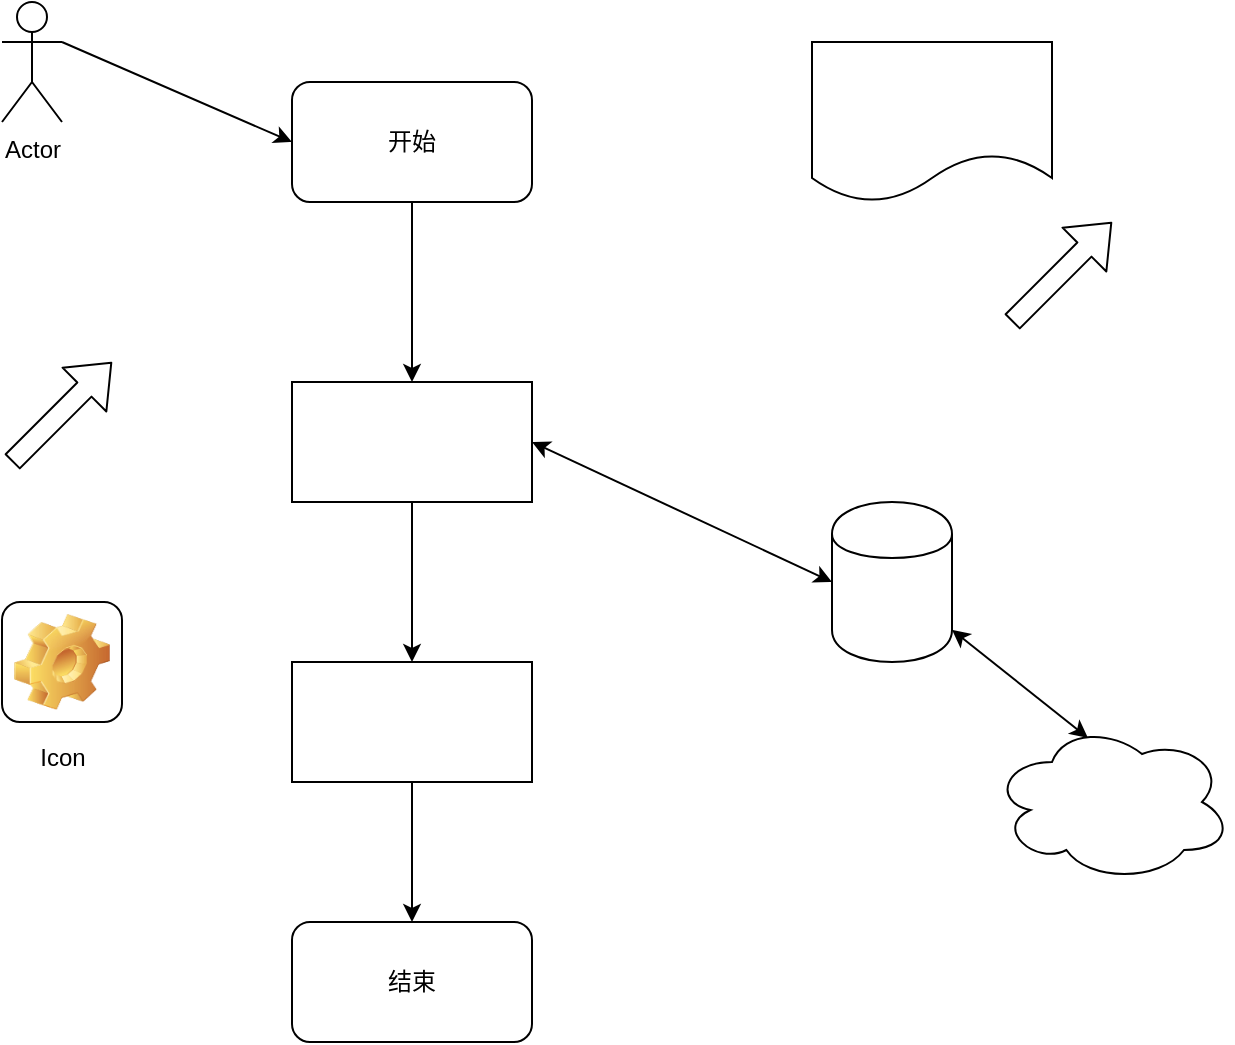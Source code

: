 <mxfile pages="2" version="11.2.1" type="github"><diagram id="d-dGANMxdwgeOQUmpFR_" name="第 1 页"><mxGraphModel dx="1422" dy="764" grid="1" gridSize="10" guides="1" tooltips="1" connect="1" arrows="1" fold="1" page="1" pageScale="1" pageWidth="827" pageHeight="1169" math="0" shadow="0"><root><mxCell id="0"/><mxCell id="1" parent="0"/><mxCell id="aZWwlsfAF65IEpJc5_Gc-1" value="开始" style="rounded=1;whiteSpace=wrap;html=1;" parent="1" vertex="1"><mxGeometry x="200" y="100" width="120" height="60" as="geometry"/></mxCell><mxCell id="aZWwlsfAF65IEpJc5_Gc-8" value="" style="edgeStyle=orthogonalEdgeStyle;rounded=0;orthogonalLoop=1;jettySize=auto;html=1;" parent="1" source="aZWwlsfAF65IEpJc5_Gc-2" target="aZWwlsfAF65IEpJc5_Gc-7" edge="1"><mxGeometry relative="1" as="geometry"/></mxCell><mxCell id="aZWwlsfAF65IEpJc5_Gc-2" value="" style="rounded=0;whiteSpace=wrap;html=1;" parent="1" vertex="1"><mxGeometry x="200" y="250" width="120" height="60" as="geometry"/></mxCell><mxCell id="aZWwlsfAF65IEpJc5_Gc-9" value="" style="edgeStyle=orthogonalEdgeStyle;rounded=0;orthogonalLoop=1;jettySize=auto;html=1;" parent="1" source="aZWwlsfAF65IEpJc5_Gc-7" target="aZWwlsfAF65IEpJc5_Gc-6" edge="1"><mxGeometry relative="1" as="geometry"/></mxCell><mxCell id="aZWwlsfAF65IEpJc5_Gc-7" value="" style="rounded=0;whiteSpace=wrap;html=1;" parent="1" vertex="1"><mxGeometry x="200" y="390" width="120" height="60" as="geometry"/></mxCell><mxCell id="aZWwlsfAF65IEpJc5_Gc-3" value="" style="endArrow=classic;html=1;" parent="1" source="aZWwlsfAF65IEpJc5_Gc-1" target="aZWwlsfAF65IEpJc5_Gc-2" edge="1"><mxGeometry width="50" height="50" relative="1" as="geometry"><mxPoint x="260" y="250" as="sourcePoint"/><mxPoint x="310" y="200" as="targetPoint"/></mxGeometry></mxCell><mxCell id="aZWwlsfAF65IEpJc5_Gc-4" value="" style="shape=cylinder;whiteSpace=wrap;html=1;boundedLbl=1;backgroundOutline=1;" parent="1" vertex="1"><mxGeometry x="470" y="310" width="60" height="80" as="geometry"/></mxCell><mxCell id="aZWwlsfAF65IEpJc5_Gc-5" value="" style="endArrow=classic;startArrow=classic;html=1;entryX=0;entryY=0.5;entryDx=0;entryDy=0;exitX=1;exitY=0.5;exitDx=0;exitDy=0;" parent="1" source="aZWwlsfAF65IEpJc5_Gc-2" target="aZWwlsfAF65IEpJc5_Gc-4" edge="1"><mxGeometry width="50" height="50" relative="1" as="geometry"><mxPoint x="340" y="340" as="sourcePoint"/><mxPoint x="390" y="290" as="targetPoint"/></mxGeometry></mxCell><mxCell id="aZWwlsfAF65IEpJc5_Gc-6" value="结束" style="rounded=1;whiteSpace=wrap;html=1;" parent="1" vertex="1"><mxGeometry x="200" y="520" width="120" height="60" as="geometry"/></mxCell><mxCell id="aZWwlsfAF65IEpJc5_Gc-10" value="Actor" style="shape=umlActor;verticalLabelPosition=bottom;labelBackgroundColor=#ffffff;verticalAlign=top;html=1;outlineConnect=0;" parent="1" vertex="1"><mxGeometry x="55" y="60" width="30" height="60" as="geometry"/></mxCell><mxCell id="aZWwlsfAF65IEpJc5_Gc-11" value="" style="endArrow=classic;html=1;entryX=0;entryY=0.5;entryDx=0;entryDy=0;exitX=1;exitY=0.333;exitDx=0;exitDy=0;exitPerimeter=0;" parent="1" source="aZWwlsfAF65IEpJc5_Gc-10" target="aZWwlsfAF65IEpJc5_Gc-1" edge="1"><mxGeometry width="50" height="50" relative="1" as="geometry"><mxPoint x="120" y="160" as="sourcePoint"/><mxPoint x="170" y="110" as="targetPoint"/></mxGeometry></mxCell><mxCell id="aZWwlsfAF65IEpJc5_Gc-13" value="" style="ellipse;shape=cloud;whiteSpace=wrap;html=1;" parent="1" vertex="1"><mxGeometry x="550" y="420" width="120" height="80" as="geometry"/></mxCell><mxCell id="aZWwlsfAF65IEpJc5_Gc-14" value="" style="endArrow=classic;startArrow=classic;html=1;entryX=0.4;entryY=0.1;entryDx=0;entryDy=0;entryPerimeter=0;" parent="1" source="aZWwlsfAF65IEpJc5_Gc-4" target="aZWwlsfAF65IEpJc5_Gc-13" edge="1"><mxGeometry width="50" height="50" relative="1" as="geometry"><mxPoint x="530" y="400" as="sourcePoint"/><mxPoint x="600.711" y="350" as="targetPoint"/></mxGeometry></mxCell><mxCell id="aZWwlsfAF65IEpJc5_Gc-15" value="Icon" style="icon;html=1;image=img/clipart/Gear_128x128.png" parent="1" vertex="1"><mxGeometry x="55" y="360" width="60" height="60" as="geometry"/></mxCell><mxCell id="aZWwlsfAF65IEpJc5_Gc-16" value="" style="shape=flexArrow;endArrow=classic;html=1;" parent="1" edge="1"><mxGeometry width="50" height="50" relative="1" as="geometry"><mxPoint x="560" y="220" as="sourcePoint"/><mxPoint x="610" y="170" as="targetPoint"/></mxGeometry></mxCell><mxCell id="xhrXorUTzXTSg_3wPYZv-1" value="" style="shape=flexArrow;endArrow=classic;html=1;" edge="1" parent="1"><mxGeometry width="50" height="50" relative="1" as="geometry"><mxPoint x="60" y="290" as="sourcePoint"/><mxPoint x="110" y="240" as="targetPoint"/></mxGeometry></mxCell><mxCell id="xhrXorUTzXTSg_3wPYZv-2" value="" style="shape=document;whiteSpace=wrap;html=1;boundedLbl=1;" vertex="1" parent="1"><mxGeometry x="460" y="80" width="120" height="80" as="geometry"/></mxCell></root></mxGraphModel></diagram><diagram id="HRC1pJkvdZbF3kVrkfHe" name="第 2 页"><mxGraphModel dx="1337" dy="715" grid="1" gridSize="10" guides="1" tooltips="1" connect="1" arrows="1" fold="1" page="1" pageScale="1" pageWidth="827" pageHeight="1169" math="0" shadow="0"><root><mxCell id="_33aaNeeq-DrUiuvKZIl-0"/><mxCell id="_33aaNeeq-DrUiuvKZIl-1" parent="_33aaNeeq-DrUiuvKZIl-0"/><mxCell id="_33aaNeeq-DrUiuvKZIl-2" value="" style="rhombus;whiteSpace=wrap;html=1;rotation=91;" vertex="1" parent="_33aaNeeq-DrUiuvKZIl-1"><mxGeometry x="280" y="220" width="80" height="80" as="geometry"/></mxCell></root></mxGraphModel></diagram></mxfile>